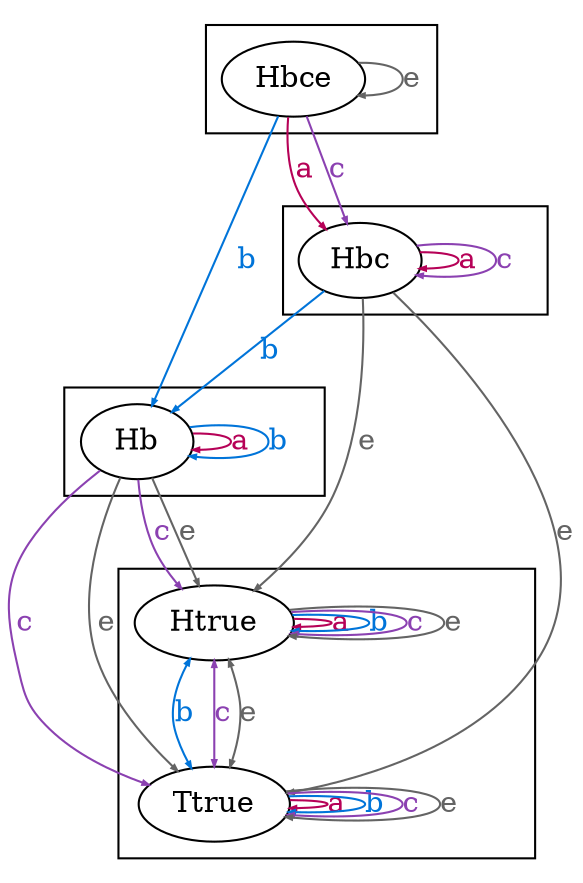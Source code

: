 digraph G {
  edge[arrowsize=0.3];

  subgraph cluster_bce {
    Hbce;
  }

  subgraph cluster_bc {
    Hbc;
  }

  subgraph cluster_b {
    Hb;
  }

  subgraph cluster_true {
    Htrue;
    Ttrue;
  }

  edge[
    label="a",
    color="#b60157",
    fontcolor="#b60157",
  ];
  Hbce -> Hbc;
  Hbc -> Hbc;
  Hb -> Hb;
  Htrue -> Htrue;
  Ttrue -> Ttrue;

  edge[
    label="b",
    color="#0074d9",
    fontcolor="#0074d9",
  ];
  Hbce -> Hb;
  Hbc -> Hb;
  Hb -> Hb;
  Htrue -> Htrue;
  Htrue -> Ttrue[dir=both];
  Ttrue -> Ttrue;

  edge[
    label="c",
    color="#8b41b1",
    fontcolor="#8b41b1",
  ];
  Hbce -> Hbc;
  Hbc -> Hbc;
  Hb -> Htrue;
  Hb -> Ttrue;
  Htrue -> Htrue;
  Htrue -> Ttrue[dir=both];
  Ttrue -> Ttrue;

  edge[
    label="e",
    color="#646464",
    fontcolor="#646464",
  ];
  Hbce -> Hbce;
  Hbc -> Htrue;
  Hbc -> Ttrue;
  Hb -> Htrue;
  Hb -> Ttrue;
  Htrue -> Htrue;
  Htrue -> Ttrue[dir=both];
  Ttrue -> Ttrue;
}


